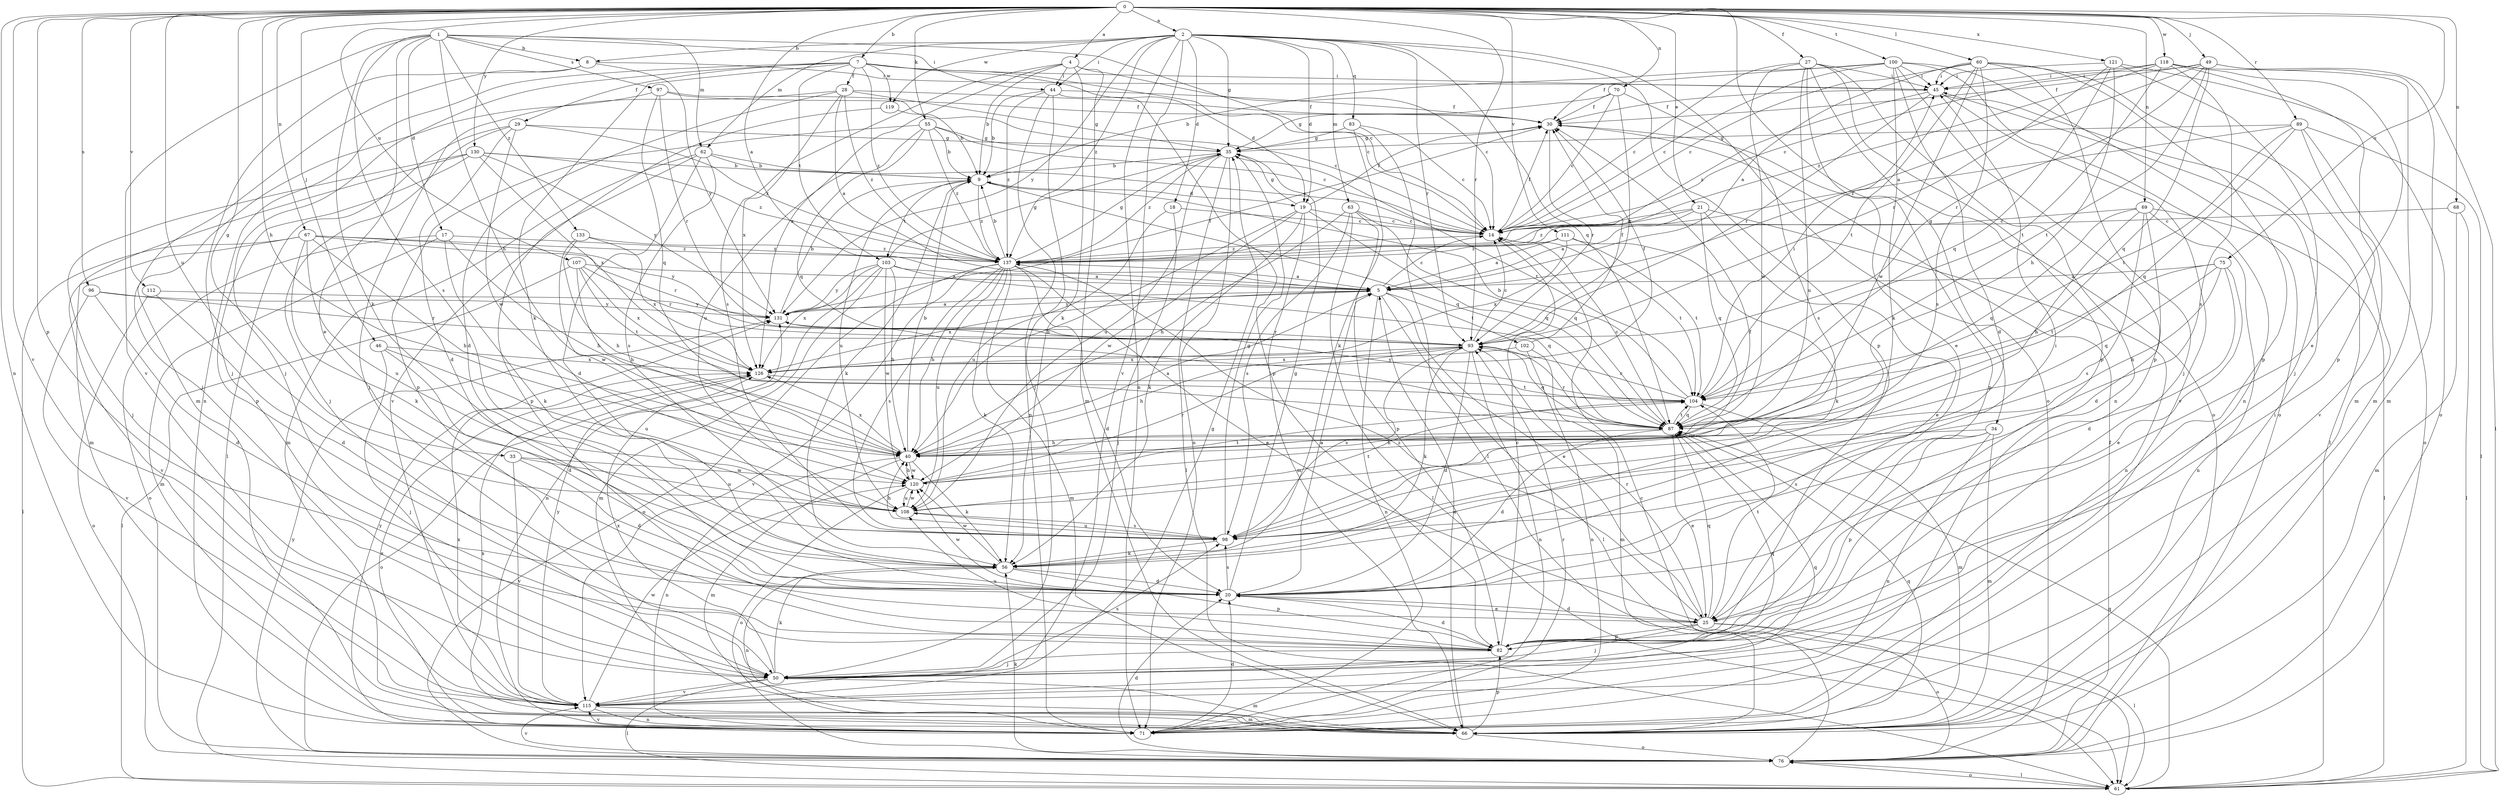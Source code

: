 strict digraph  {
0;
1;
2;
4;
5;
7;
8;
9;
14;
17;
18;
19;
20;
21;
25;
27;
28;
29;
30;
33;
34;
35;
40;
44;
45;
46;
49;
50;
55;
56;
60;
61;
62;
63;
66;
67;
68;
69;
70;
71;
75;
76;
82;
83;
87;
89;
93;
96;
97;
98;
100;
102;
103;
104;
107;
108;
111;
112;
115;
118;
119;
120;
121;
126;
130;
131;
133;
137;
0 -> 2  [label=a];
0 -> 4  [label=a];
0 -> 5  [label=a];
0 -> 7  [label=b];
0 -> 21  [label=e];
0 -> 27  [label=f];
0 -> 33  [label=g];
0 -> 34  [label=g];
0 -> 40  [label=h];
0 -> 46  [label=j];
0 -> 49  [label=j];
0 -> 55  [label=k];
0 -> 60  [label=l];
0 -> 67  [label=n];
0 -> 68  [label=n];
0 -> 69  [label=n];
0 -> 70  [label=n];
0 -> 71  [label=n];
0 -> 75  [label=o];
0 -> 82  [label=p];
0 -> 89  [label=r];
0 -> 93  [label=r];
0 -> 96  [label=s];
0 -> 100  [label=t];
0 -> 107  [label=u];
0 -> 108  [label=u];
0 -> 111  [label=v];
0 -> 112  [label=v];
0 -> 115  [label=v];
0 -> 118  [label=w];
0 -> 121  [label=x];
0 -> 130  [label=y];
1 -> 8  [label=b];
1 -> 14  [label=c];
1 -> 17  [label=d];
1 -> 25  [label=e];
1 -> 40  [label=h];
1 -> 44  [label=i];
1 -> 56  [label=k];
1 -> 62  [label=m];
1 -> 97  [label=s];
1 -> 98  [label=s];
1 -> 115  [label=v];
1 -> 133  [label=z];
2 -> 8  [label=b];
2 -> 18  [label=d];
2 -> 19  [label=d];
2 -> 35  [label=g];
2 -> 44  [label=i];
2 -> 62  [label=m];
2 -> 63  [label=m];
2 -> 71  [label=n];
2 -> 76  [label=o];
2 -> 82  [label=p];
2 -> 83  [label=q];
2 -> 87  [label=q];
2 -> 93  [label=r];
2 -> 115  [label=v];
2 -> 119  [label=w];
2 -> 131  [label=y];
2 -> 137  [label=z];
4 -> 9  [label=b];
4 -> 14  [label=c];
4 -> 44  [label=i];
4 -> 56  [label=k];
4 -> 66  [label=m];
4 -> 98  [label=s];
4 -> 126  [label=x];
5 -> 14  [label=c];
5 -> 25  [label=e];
5 -> 61  [label=l];
5 -> 71  [label=n];
5 -> 102  [label=t];
5 -> 126  [label=x];
5 -> 131  [label=y];
7 -> 14  [label=c];
7 -> 19  [label=d];
7 -> 28  [label=f];
7 -> 29  [label=f];
7 -> 45  [label=i];
7 -> 50  [label=j];
7 -> 56  [label=k];
7 -> 71  [label=n];
7 -> 103  [label=t];
7 -> 119  [label=w];
7 -> 137  [label=z];
8 -> 45  [label=i];
8 -> 50  [label=j];
8 -> 66  [label=m];
8 -> 131  [label=y];
9 -> 19  [label=d];
9 -> 56  [label=k];
9 -> 87  [label=q];
9 -> 103  [label=t];
9 -> 108  [label=u];
9 -> 137  [label=z];
14 -> 30  [label=f];
14 -> 104  [label=t];
14 -> 137  [label=z];
17 -> 40  [label=h];
17 -> 56  [label=k];
17 -> 66  [label=m];
17 -> 76  [label=o];
17 -> 137  [label=z];
18 -> 14  [label=c];
18 -> 50  [label=j];
18 -> 108  [label=u];
19 -> 14  [label=c];
19 -> 30  [label=f];
19 -> 35  [label=g];
19 -> 40  [label=h];
19 -> 56  [label=k];
19 -> 66  [label=m];
19 -> 87  [label=q];
19 -> 120  [label=w];
20 -> 5  [label=a];
20 -> 25  [label=e];
20 -> 35  [label=g];
20 -> 45  [label=i];
20 -> 98  [label=s];
20 -> 120  [label=w];
21 -> 5  [label=a];
21 -> 14  [label=c];
21 -> 25  [label=e];
21 -> 71  [label=n];
21 -> 87  [label=q];
21 -> 137  [label=z];
25 -> 20  [label=d];
25 -> 50  [label=j];
25 -> 61  [label=l];
25 -> 76  [label=o];
25 -> 82  [label=p];
25 -> 87  [label=q];
25 -> 93  [label=r];
25 -> 104  [label=t];
25 -> 137  [label=z];
27 -> 14  [label=c];
27 -> 25  [label=e];
27 -> 45  [label=i];
27 -> 71  [label=n];
27 -> 76  [label=o];
27 -> 82  [label=p];
27 -> 108  [label=u];
27 -> 120  [label=w];
28 -> 5  [label=a];
28 -> 20  [label=d];
28 -> 30  [label=f];
28 -> 35  [label=g];
28 -> 50  [label=j];
28 -> 126  [label=x];
28 -> 137  [label=z];
29 -> 20  [label=d];
29 -> 35  [label=g];
29 -> 50  [label=j];
29 -> 61  [label=l];
29 -> 120  [label=w];
29 -> 137  [label=z];
30 -> 35  [label=g];
30 -> 82  [label=p];
30 -> 93  [label=r];
33 -> 20  [label=d];
33 -> 108  [label=u];
33 -> 115  [label=v];
33 -> 120  [label=w];
34 -> 40  [label=h];
34 -> 66  [label=m];
34 -> 71  [label=n];
34 -> 82  [label=p];
34 -> 98  [label=s];
35 -> 9  [label=b];
35 -> 61  [label=l];
35 -> 71  [label=n];
35 -> 104  [label=t];
35 -> 108  [label=u];
35 -> 137  [label=z];
40 -> 5  [label=a];
40 -> 9  [label=b];
40 -> 56  [label=k];
40 -> 66  [label=m];
40 -> 71  [label=n];
40 -> 120  [label=w];
40 -> 126  [label=x];
44 -> 9  [label=b];
44 -> 30  [label=f];
44 -> 50  [label=j];
44 -> 71  [label=n];
44 -> 82  [label=p];
44 -> 137  [label=z];
45 -> 30  [label=f];
45 -> 61  [label=l];
45 -> 93  [label=r];
45 -> 115  [label=v];
45 -> 137  [label=z];
46 -> 20  [label=d];
46 -> 50  [label=j];
46 -> 108  [label=u];
46 -> 126  [label=x];
49 -> 5  [label=a];
49 -> 30  [label=f];
49 -> 45  [label=i];
49 -> 61  [label=l];
49 -> 66  [label=m];
49 -> 87  [label=q];
49 -> 93  [label=r];
49 -> 104  [label=t];
50 -> 56  [label=k];
50 -> 61  [label=l];
50 -> 66  [label=m];
50 -> 87  [label=q];
50 -> 98  [label=s];
50 -> 115  [label=v];
50 -> 126  [label=x];
55 -> 9  [label=b];
55 -> 14  [label=c];
55 -> 35  [label=g];
55 -> 82  [label=p];
55 -> 87  [label=q];
55 -> 108  [label=u];
55 -> 137  [label=z];
56 -> 20  [label=d];
56 -> 71  [label=n];
56 -> 82  [label=p];
56 -> 120  [label=w];
60 -> 5  [label=a];
60 -> 14  [label=c];
60 -> 45  [label=i];
60 -> 50  [label=j];
60 -> 66  [label=m];
60 -> 82  [label=p];
60 -> 98  [label=s];
60 -> 104  [label=t];
60 -> 120  [label=w];
61 -> 76  [label=o];
61 -> 87  [label=q];
62 -> 9  [label=b];
62 -> 14  [label=c];
62 -> 20  [label=d];
62 -> 66  [label=m];
62 -> 82  [label=p];
62 -> 98  [label=s];
63 -> 14  [label=c];
63 -> 40  [label=h];
63 -> 61  [label=l];
63 -> 82  [label=p];
63 -> 87  [label=q];
63 -> 98  [label=s];
66 -> 5  [label=a];
66 -> 45  [label=i];
66 -> 76  [label=o];
66 -> 82  [label=p];
66 -> 87  [label=q];
66 -> 126  [label=x];
67 -> 40  [label=h];
67 -> 56  [label=k];
67 -> 61  [label=l];
67 -> 93  [label=r];
67 -> 108  [label=u];
67 -> 115  [label=v];
67 -> 131  [label=y];
67 -> 137  [label=z];
68 -> 14  [label=c];
68 -> 61  [label=l];
68 -> 66  [label=m];
69 -> 14  [label=c];
69 -> 20  [label=d];
69 -> 40  [label=h];
69 -> 61  [label=l];
69 -> 71  [label=n];
69 -> 87  [label=q];
69 -> 98  [label=s];
70 -> 14  [label=c];
70 -> 30  [label=f];
70 -> 35  [label=g];
70 -> 93  [label=r];
70 -> 98  [label=s];
71 -> 20  [label=d];
71 -> 93  [label=r];
71 -> 115  [label=v];
71 -> 126  [label=x];
71 -> 131  [label=y];
75 -> 5  [label=a];
75 -> 20  [label=d];
75 -> 25  [label=e];
75 -> 40  [label=h];
75 -> 87  [label=q];
75 -> 104  [label=t];
76 -> 14  [label=c];
76 -> 20  [label=d];
76 -> 30  [label=f];
76 -> 56  [label=k];
76 -> 61  [label=l];
76 -> 115  [label=v];
76 -> 131  [label=y];
82 -> 14  [label=c];
82 -> 20  [label=d];
82 -> 50  [label=j];
82 -> 108  [label=u];
83 -> 14  [label=c];
83 -> 35  [label=g];
83 -> 56  [label=k];
83 -> 61  [label=l];
87 -> 14  [label=c];
87 -> 20  [label=d];
87 -> 25  [label=e];
87 -> 40  [label=h];
87 -> 93  [label=r];
87 -> 104  [label=t];
89 -> 35  [label=g];
89 -> 61  [label=l];
89 -> 76  [label=o];
89 -> 87  [label=q];
89 -> 104  [label=t];
89 -> 115  [label=v];
89 -> 137  [label=z];
93 -> 14  [label=c];
93 -> 20  [label=d];
93 -> 40  [label=h];
93 -> 56  [label=k];
93 -> 71  [label=n];
93 -> 87  [label=q];
93 -> 98  [label=s];
93 -> 126  [label=x];
96 -> 20  [label=d];
96 -> 93  [label=r];
96 -> 115  [label=v];
96 -> 131  [label=y];
97 -> 14  [label=c];
97 -> 30  [label=f];
97 -> 50  [label=j];
97 -> 87  [label=q];
97 -> 93  [label=r];
98 -> 30  [label=f];
98 -> 35  [label=g];
98 -> 40  [label=h];
98 -> 56  [label=k];
98 -> 108  [label=u];
100 -> 9  [label=b];
100 -> 14  [label=c];
100 -> 20  [label=d];
100 -> 30  [label=f];
100 -> 45  [label=i];
100 -> 56  [label=k];
100 -> 71  [label=n];
100 -> 76  [label=o];
100 -> 82  [label=p];
102 -> 30  [label=f];
102 -> 66  [label=m];
102 -> 71  [label=n];
102 -> 126  [label=x];
103 -> 5  [label=a];
103 -> 35  [label=g];
103 -> 40  [label=h];
103 -> 66  [label=m];
103 -> 71  [label=n];
103 -> 87  [label=q];
103 -> 120  [label=w];
103 -> 126  [label=x];
103 -> 131  [label=y];
104 -> 9  [label=b];
104 -> 45  [label=i];
104 -> 66  [label=m];
104 -> 87  [label=q];
104 -> 93  [label=r];
104 -> 131  [label=y];
107 -> 5  [label=a];
107 -> 40  [label=h];
107 -> 61  [label=l];
107 -> 93  [label=r];
107 -> 104  [label=t];
107 -> 126  [label=x];
108 -> 98  [label=s];
108 -> 104  [label=t];
108 -> 120  [label=w];
111 -> 5  [label=a];
111 -> 56  [label=k];
111 -> 104  [label=t];
111 -> 126  [label=x];
111 -> 137  [label=z];
112 -> 20  [label=d];
112 -> 76  [label=o];
112 -> 131  [label=y];
115 -> 35  [label=g];
115 -> 66  [label=m];
115 -> 71  [label=n];
115 -> 87  [label=q];
115 -> 120  [label=w];
115 -> 126  [label=x];
115 -> 131  [label=y];
118 -> 14  [label=c];
118 -> 25  [label=e];
118 -> 45  [label=i];
118 -> 66  [label=m];
118 -> 82  [label=p];
118 -> 98  [label=s];
118 -> 104  [label=t];
118 -> 137  [label=z];
119 -> 9  [label=b];
119 -> 115  [label=v];
120 -> 40  [label=h];
120 -> 76  [label=o];
120 -> 93  [label=r];
120 -> 104  [label=t];
120 -> 108  [label=u];
121 -> 40  [label=h];
121 -> 45  [label=i];
121 -> 50  [label=j];
121 -> 76  [label=o];
121 -> 87  [label=q];
121 -> 93  [label=r];
126 -> 30  [label=f];
126 -> 76  [label=o];
126 -> 104  [label=t];
130 -> 9  [label=b];
130 -> 50  [label=j];
130 -> 66  [label=m];
130 -> 82  [label=p];
130 -> 126  [label=x];
130 -> 131  [label=y];
130 -> 137  [label=z];
131 -> 5  [label=a];
131 -> 9  [label=b];
131 -> 30  [label=f];
131 -> 93  [label=r];
133 -> 40  [label=h];
133 -> 120  [label=w];
133 -> 126  [label=x];
133 -> 137  [label=z];
137 -> 5  [label=a];
137 -> 9  [label=b];
137 -> 20  [label=d];
137 -> 25  [label=e];
137 -> 35  [label=g];
137 -> 40  [label=h];
137 -> 56  [label=k];
137 -> 66  [label=m];
137 -> 76  [label=o];
137 -> 98  [label=s];
137 -> 108  [label=u];
137 -> 115  [label=v];
}
